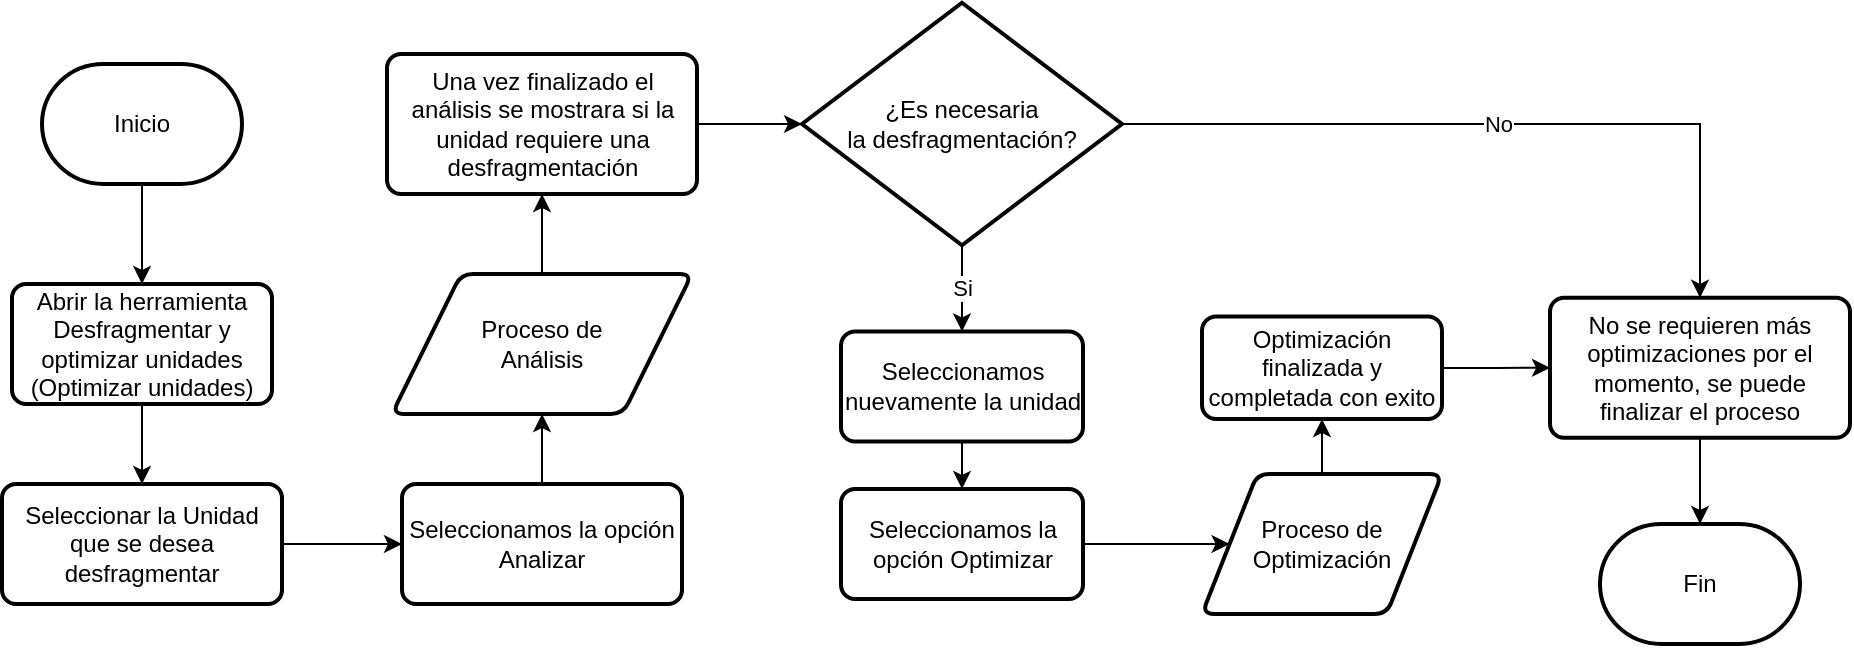 <mxfile version="20.2.5" type="github">
  <diagram id="C5RBs43oDa-KdzZeNtuy" name="Page-1">
    <mxGraphModel dx="2377" dy="891" grid="1" gridSize="10" guides="1" tooltips="1" connect="1" arrows="1" fold="1" page="1" pageScale="1" pageWidth="827" pageHeight="1169" math="0" shadow="0">
      <root>
        <mxCell id="WIyWlLk6GJQsqaUBKTNV-0" />
        <mxCell id="WIyWlLk6GJQsqaUBKTNV-1" parent="WIyWlLk6GJQsqaUBKTNV-0" />
        <mxCell id="mnoLg_Z1RBFlBjA_xJwc-18" style="edgeStyle=orthogonalEdgeStyle;rounded=0;orthogonalLoop=1;jettySize=auto;html=1;exitX=0.5;exitY=1;exitDx=0;exitDy=0;exitPerimeter=0;" parent="WIyWlLk6GJQsqaUBKTNV-1" source="mnoLg_Z1RBFlBjA_xJwc-0" target="mnoLg_Z1RBFlBjA_xJwc-2" edge="1">
          <mxGeometry relative="1" as="geometry" />
        </mxCell>
        <mxCell id="mnoLg_Z1RBFlBjA_xJwc-0" value="Inicio" style="strokeWidth=2;html=1;shape=mxgraph.flowchart.terminator;whiteSpace=wrap;" parent="WIyWlLk6GJQsqaUBKTNV-1" vertex="1">
          <mxGeometry x="-490" y="560" width="100" height="60" as="geometry" />
        </mxCell>
        <mxCell id="mnoLg_Z1RBFlBjA_xJwc-1" value="Fin" style="strokeWidth=2;html=1;shape=mxgraph.flowchart.terminator;whiteSpace=wrap;" parent="WIyWlLk6GJQsqaUBKTNV-1" vertex="1">
          <mxGeometry x="289" y="790" width="100" height="60" as="geometry" />
        </mxCell>
        <mxCell id="mnoLg_Z1RBFlBjA_xJwc-19" style="edgeStyle=orthogonalEdgeStyle;rounded=0;orthogonalLoop=1;jettySize=auto;html=1;exitX=0.5;exitY=1;exitDx=0;exitDy=0;entryX=0.5;entryY=0;entryDx=0;entryDy=0;" parent="WIyWlLk6GJQsqaUBKTNV-1" source="mnoLg_Z1RBFlBjA_xJwc-2" target="mnoLg_Z1RBFlBjA_xJwc-4" edge="1">
          <mxGeometry relative="1" as="geometry" />
        </mxCell>
        <mxCell id="mnoLg_Z1RBFlBjA_xJwc-2" value="&lt;div&gt;Abrir la herramienta Desfragmentar y optimizar unidades&lt;br&gt;&lt;/div&gt;&lt;div&gt;(Optimizar unidades)&lt;br&gt;&lt;/div&gt;" style="rounded=1;whiteSpace=wrap;html=1;absoluteArcSize=1;arcSize=14;strokeWidth=2;" parent="WIyWlLk6GJQsqaUBKTNV-1" vertex="1">
          <mxGeometry x="-505" y="670" width="130" height="60" as="geometry" />
        </mxCell>
        <mxCell id="mnoLg_Z1RBFlBjA_xJwc-20" style="edgeStyle=orthogonalEdgeStyle;rounded=0;orthogonalLoop=1;jettySize=auto;html=1;exitX=1;exitY=0.5;exitDx=0;exitDy=0;" parent="WIyWlLk6GJQsqaUBKTNV-1" source="mnoLg_Z1RBFlBjA_xJwc-4" target="mnoLg_Z1RBFlBjA_xJwc-5" edge="1">
          <mxGeometry relative="1" as="geometry" />
        </mxCell>
        <mxCell id="mnoLg_Z1RBFlBjA_xJwc-4" value="Seleccionar la Unidad que se desea desfragmentar" style="rounded=1;whiteSpace=wrap;html=1;absoluteArcSize=1;arcSize=14;strokeWidth=2;" parent="WIyWlLk6GJQsqaUBKTNV-1" vertex="1">
          <mxGeometry x="-510" y="770" width="140" height="60" as="geometry" />
        </mxCell>
        <mxCell id="qCQZMc40TbOuLJppwZFZ-22" style="edgeStyle=orthogonalEdgeStyle;rounded=0;orthogonalLoop=1;jettySize=auto;html=1;exitX=0.5;exitY=0;exitDx=0;exitDy=0;" edge="1" parent="WIyWlLk6GJQsqaUBKTNV-1" source="mnoLg_Z1RBFlBjA_xJwc-5" target="qCQZMc40TbOuLJppwZFZ-21">
          <mxGeometry relative="1" as="geometry" />
        </mxCell>
        <mxCell id="mnoLg_Z1RBFlBjA_xJwc-5" value="Seleccionamos la opción Analizar" style="rounded=1;whiteSpace=wrap;html=1;absoluteArcSize=1;arcSize=14;strokeWidth=2;" parent="WIyWlLk6GJQsqaUBKTNV-1" vertex="1">
          <mxGeometry x="-310" y="770" width="140" height="60" as="geometry" />
        </mxCell>
        <mxCell id="qCQZMc40TbOuLJppwZFZ-31" value="" style="edgeStyle=orthogonalEdgeStyle;rounded=0;orthogonalLoop=1;jettySize=auto;html=1;" edge="1" parent="WIyWlLk6GJQsqaUBKTNV-1" source="mnoLg_Z1RBFlBjA_xJwc-7" target="qCQZMc40TbOuLJppwZFZ-25">
          <mxGeometry relative="1" as="geometry" />
        </mxCell>
        <mxCell id="mnoLg_Z1RBFlBjA_xJwc-7" value="Una vez finalizado el análisis se mostrara si la unidad requiere una desfragmentación" style="rounded=1;whiteSpace=wrap;html=1;absoluteArcSize=1;arcSize=14;strokeWidth=2;" parent="WIyWlLk6GJQsqaUBKTNV-1" vertex="1">
          <mxGeometry x="-317.5" y="555" width="155" height="70" as="geometry" />
        </mxCell>
        <mxCell id="qCQZMc40TbOuLJppwZFZ-37" value="" style="edgeStyle=orthogonalEdgeStyle;rounded=0;orthogonalLoop=1;jettySize=auto;html=1;" edge="1" parent="WIyWlLk6GJQsqaUBKTNV-1" source="mnoLg_Z1RBFlBjA_xJwc-8" target="qCQZMc40TbOuLJppwZFZ-26">
          <mxGeometry relative="1" as="geometry" />
        </mxCell>
        <mxCell id="mnoLg_Z1RBFlBjA_xJwc-8" value="Optimización finalizada y completada con exito" style="rounded=1;whiteSpace=wrap;html=1;absoluteArcSize=1;arcSize=14;strokeWidth=2;" parent="WIyWlLk6GJQsqaUBKTNV-1" vertex="1">
          <mxGeometry x="90" y="686.25" width="120" height="51.25" as="geometry" />
        </mxCell>
        <mxCell id="qCQZMc40TbOuLJppwZFZ-24" value="" style="edgeStyle=orthogonalEdgeStyle;rounded=0;orthogonalLoop=1;jettySize=auto;html=1;" edge="1" parent="WIyWlLk6GJQsqaUBKTNV-1" source="qCQZMc40TbOuLJppwZFZ-21" target="mnoLg_Z1RBFlBjA_xJwc-7">
          <mxGeometry relative="1" as="geometry" />
        </mxCell>
        <mxCell id="qCQZMc40TbOuLJppwZFZ-21" value="&lt;div&gt;Proceso de&lt;/div&gt;&lt;div&gt;Análisis&lt;br&gt;&lt;/div&gt;" style="shape=parallelogram;html=1;strokeWidth=2;perimeter=parallelogramPerimeter;whiteSpace=wrap;rounded=1;arcSize=12;size=0.23;" vertex="1" parent="WIyWlLk6GJQsqaUBKTNV-1">
          <mxGeometry x="-315" y="665" width="150" height="70" as="geometry" />
        </mxCell>
        <mxCell id="qCQZMc40TbOuLJppwZFZ-29" value="Si" style="edgeStyle=orthogonalEdgeStyle;rounded=0;orthogonalLoop=1;jettySize=auto;html=1;" edge="1" parent="WIyWlLk6GJQsqaUBKTNV-1" source="qCQZMc40TbOuLJppwZFZ-25" target="qCQZMc40TbOuLJppwZFZ-27">
          <mxGeometry relative="1" as="geometry" />
        </mxCell>
        <mxCell id="qCQZMc40TbOuLJppwZFZ-30" value="No" style="edgeStyle=orthogonalEdgeStyle;rounded=0;orthogonalLoop=1;jettySize=auto;html=1;" edge="1" parent="WIyWlLk6GJQsqaUBKTNV-1" source="qCQZMc40TbOuLJppwZFZ-25" target="qCQZMc40TbOuLJppwZFZ-26">
          <mxGeometry relative="1" as="geometry" />
        </mxCell>
        <mxCell id="qCQZMc40TbOuLJppwZFZ-25" value="&lt;div&gt;¿Es necesaria&lt;/div&gt;&lt;div&gt;la desfragmentación?&lt;/div&gt;" style="strokeWidth=2;html=1;shape=mxgraph.flowchart.decision;whiteSpace=wrap;" vertex="1" parent="WIyWlLk6GJQsqaUBKTNV-1">
          <mxGeometry x="-110" y="529.38" width="160" height="121.25" as="geometry" />
        </mxCell>
        <mxCell id="qCQZMc40TbOuLJppwZFZ-36" value="" style="edgeStyle=orthogonalEdgeStyle;rounded=0;orthogonalLoop=1;jettySize=auto;html=1;" edge="1" parent="WIyWlLk6GJQsqaUBKTNV-1" source="qCQZMc40TbOuLJppwZFZ-26" target="mnoLg_Z1RBFlBjA_xJwc-1">
          <mxGeometry relative="1" as="geometry" />
        </mxCell>
        <mxCell id="qCQZMc40TbOuLJppwZFZ-26" value="No se requieren más optimizaciones por el momento, se puede finalizar el proceso" style="rounded=1;whiteSpace=wrap;html=1;absoluteArcSize=1;arcSize=14;strokeWidth=2;" vertex="1" parent="WIyWlLk6GJQsqaUBKTNV-1">
          <mxGeometry x="264" y="676.88" width="150" height="70" as="geometry" />
        </mxCell>
        <mxCell id="qCQZMc40TbOuLJppwZFZ-32" value="" style="edgeStyle=orthogonalEdgeStyle;rounded=0;orthogonalLoop=1;jettySize=auto;html=1;" edge="1" parent="WIyWlLk6GJQsqaUBKTNV-1" source="qCQZMc40TbOuLJppwZFZ-27" target="qCQZMc40TbOuLJppwZFZ-28">
          <mxGeometry relative="1" as="geometry" />
        </mxCell>
        <mxCell id="qCQZMc40TbOuLJppwZFZ-27" value="Seleccionamos nuevamente la unidad" style="rounded=1;whiteSpace=wrap;html=1;absoluteArcSize=1;arcSize=14;strokeWidth=2;" vertex="1" parent="WIyWlLk6GJQsqaUBKTNV-1">
          <mxGeometry x="-90.5" y="693.75" width="121" height="55" as="geometry" />
        </mxCell>
        <mxCell id="qCQZMc40TbOuLJppwZFZ-34" value="" style="edgeStyle=orthogonalEdgeStyle;rounded=0;orthogonalLoop=1;jettySize=auto;html=1;" edge="1" parent="WIyWlLk6GJQsqaUBKTNV-1" source="qCQZMc40TbOuLJppwZFZ-28" target="qCQZMc40TbOuLJppwZFZ-33">
          <mxGeometry relative="1" as="geometry" />
        </mxCell>
        <mxCell id="qCQZMc40TbOuLJppwZFZ-28" value="Seleccionamos la opción Optimizar" style="rounded=1;whiteSpace=wrap;html=1;absoluteArcSize=1;arcSize=14;strokeWidth=2;" vertex="1" parent="WIyWlLk6GJQsqaUBKTNV-1">
          <mxGeometry x="-90.5" y="772.5" width="121" height="55" as="geometry" />
        </mxCell>
        <mxCell id="qCQZMc40TbOuLJppwZFZ-35" value="" style="edgeStyle=orthogonalEdgeStyle;rounded=0;orthogonalLoop=1;jettySize=auto;html=1;" edge="1" parent="WIyWlLk6GJQsqaUBKTNV-1" source="qCQZMc40TbOuLJppwZFZ-33" target="mnoLg_Z1RBFlBjA_xJwc-8">
          <mxGeometry relative="1" as="geometry" />
        </mxCell>
        <mxCell id="qCQZMc40TbOuLJppwZFZ-33" value="&lt;div&gt;Proceso de&lt;/div&gt;&lt;div&gt;Optimización&lt;br&gt;&lt;/div&gt;" style="shape=parallelogram;html=1;strokeWidth=2;perimeter=parallelogramPerimeter;whiteSpace=wrap;rounded=1;arcSize=12;size=0.23;" vertex="1" parent="WIyWlLk6GJQsqaUBKTNV-1">
          <mxGeometry x="90" y="765" width="120" height="70" as="geometry" />
        </mxCell>
      </root>
    </mxGraphModel>
  </diagram>
</mxfile>
